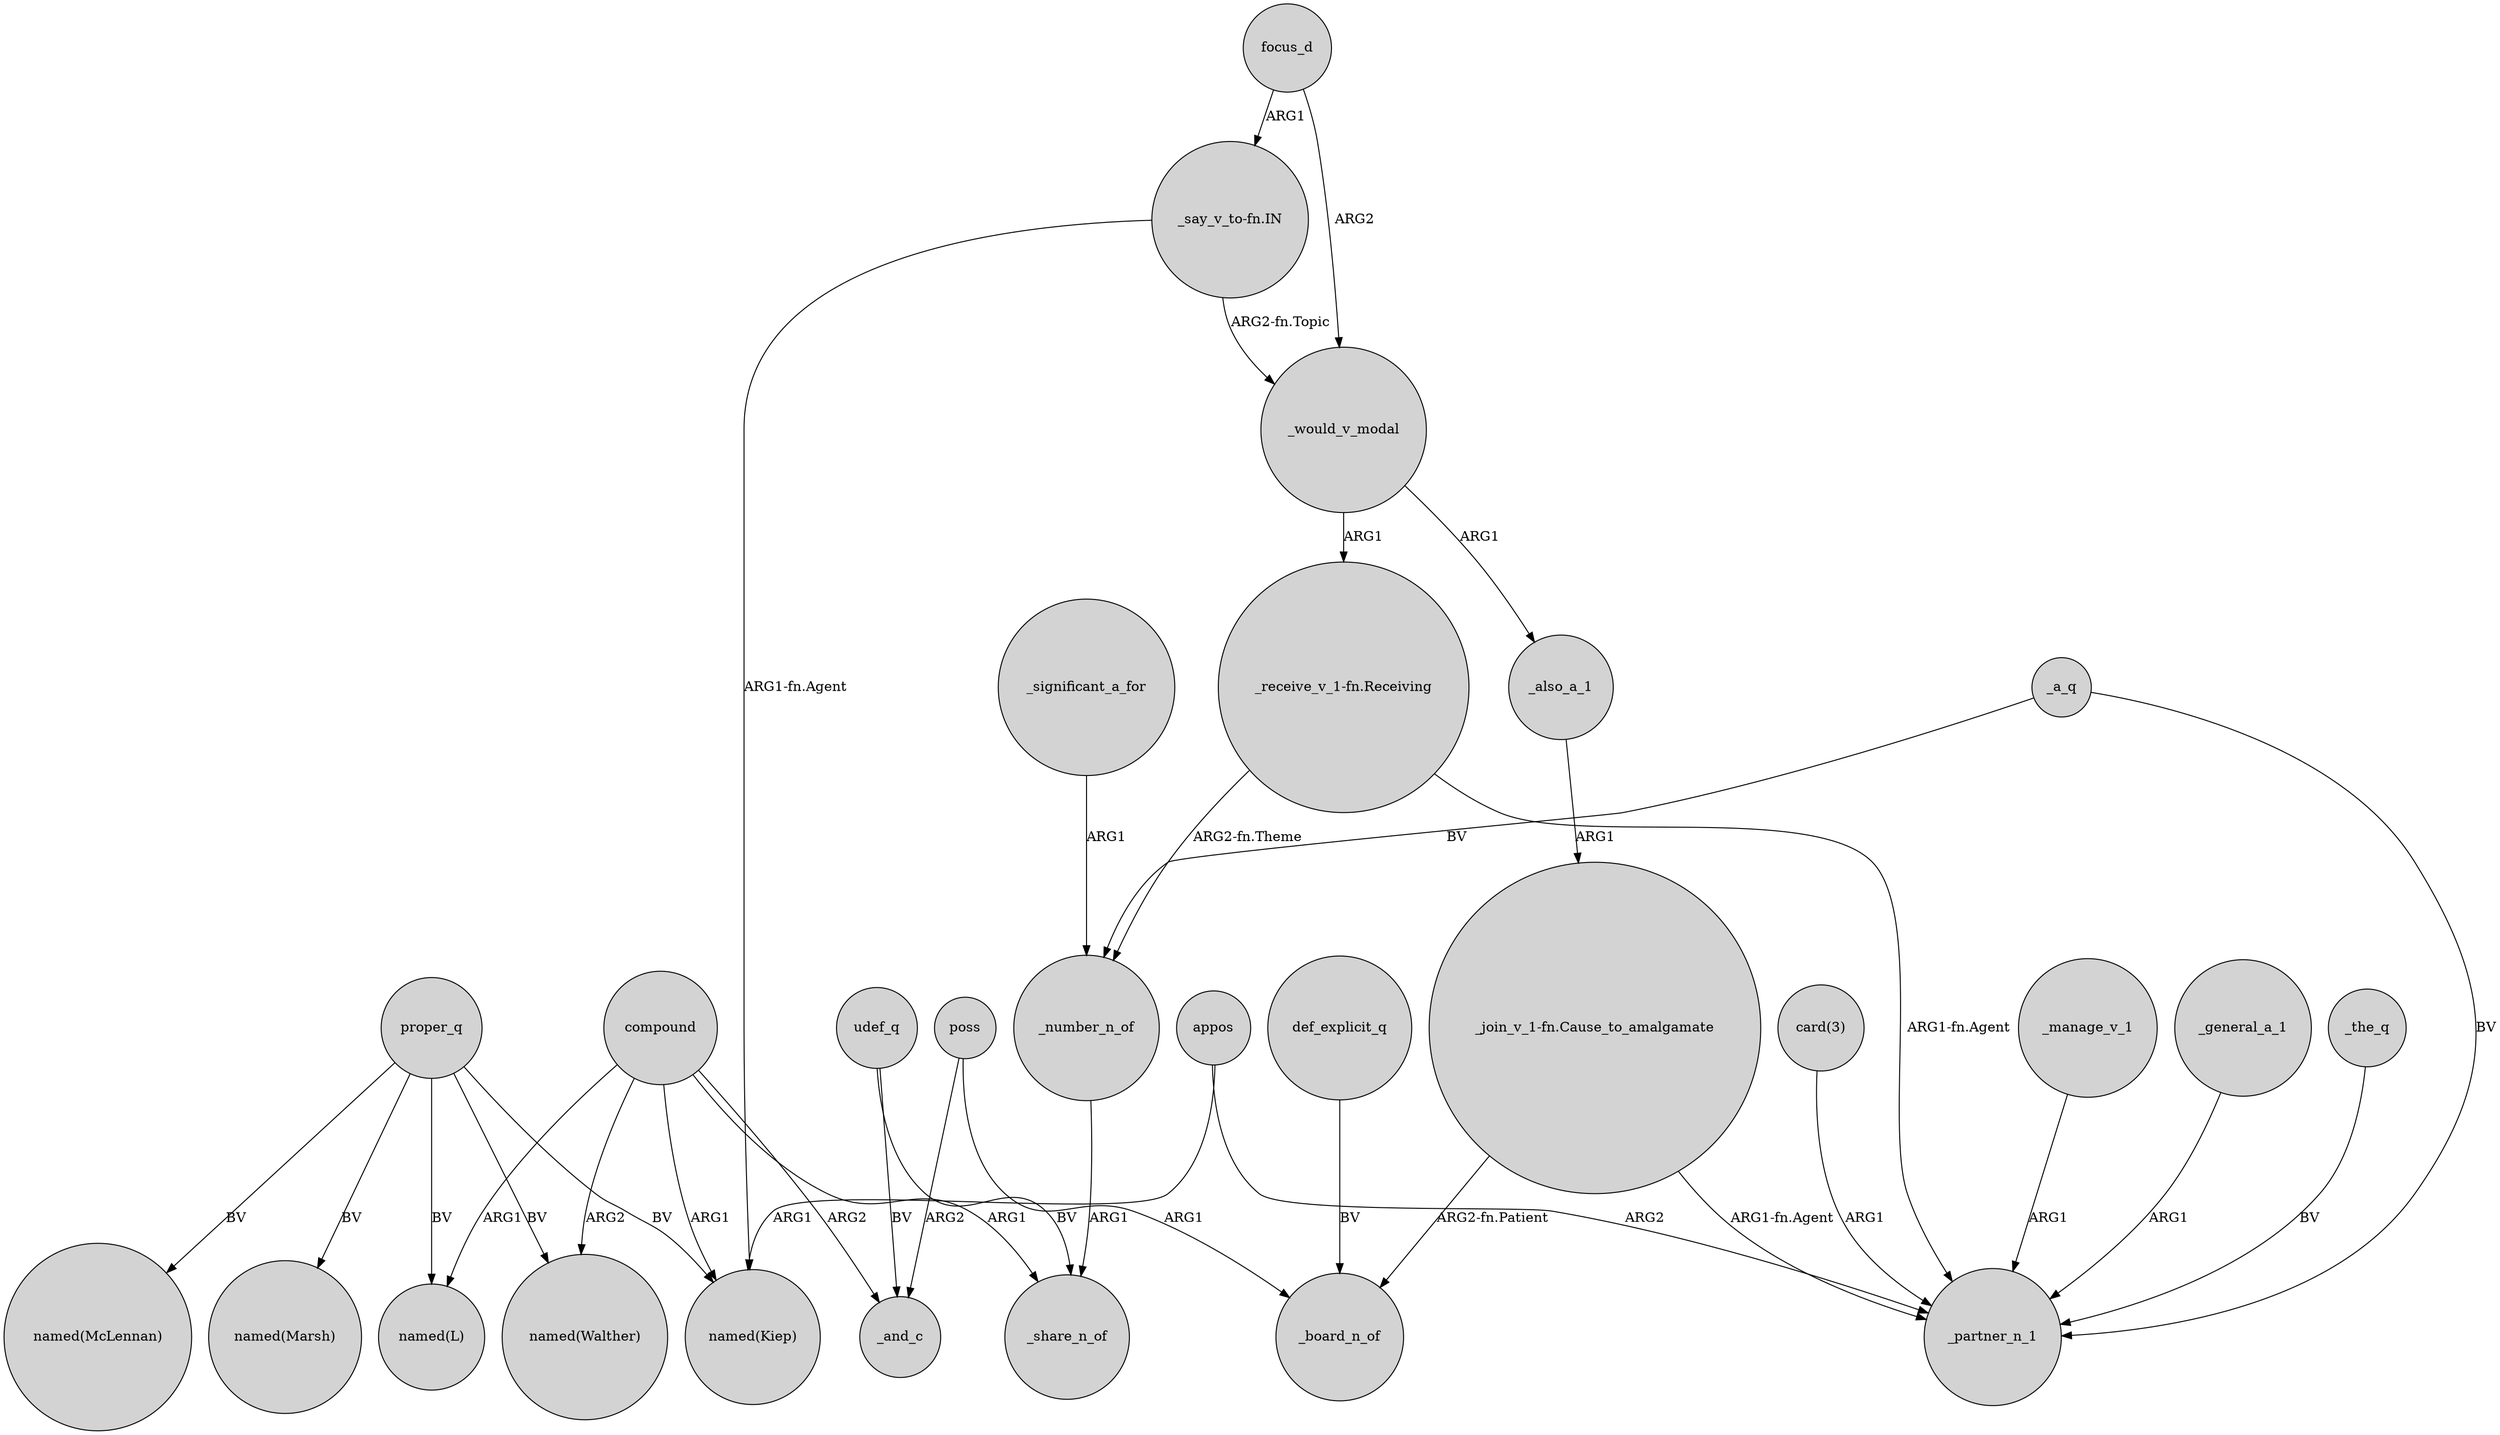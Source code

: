 digraph {
	node [shape=circle style=filled]
	"_say_v_to-fn.IN" -> _would_v_modal [label="ARG2-fn.Topic"]
	compound -> "named(Kiep)" [label=ARG1]
	focus_d -> _would_v_modal [label=ARG2]
	poss -> _and_c [label=ARG2]
	proper_q -> "named(L)" [label=BV]
	_a_q -> _number_n_of [label=BV]
	"_receive_v_1-fn.Receiving" -> _partner_n_1 [label="ARG1-fn.Agent"]
	appos -> _partner_n_1 [label=ARG2]
	_also_a_1 -> "_join_v_1-fn.Cause_to_amalgamate" [label=ARG1]
	_a_q -> _partner_n_1 [label=BV]
	"_join_v_1-fn.Cause_to_amalgamate" -> _partner_n_1 [label="ARG1-fn.Agent"]
	"_join_v_1-fn.Cause_to_amalgamate" -> _board_n_of [label="ARG2-fn.Patient"]
	def_explicit_q -> _board_n_of [label=BV]
	poss -> _board_n_of [label=ARG1]
	_manage_v_1 -> _partner_n_1 [label=ARG1]
	proper_q -> "named(Walther)" [label=BV]
	compound -> "named(L)" [label=ARG1]
	_would_v_modal -> _also_a_1 [label=ARG1]
	compound -> "named(Walther)" [label=ARG2]
	_would_v_modal -> "_receive_v_1-fn.Receiving" [label=ARG1]
	proper_q -> "named(Kiep)" [label=BV]
	_general_a_1 -> _partner_n_1 [label=ARG1]
	compound -> _and_c [label=ARG2]
	"_receive_v_1-fn.Receiving" -> _number_n_of [label="ARG2-fn.Theme"]
	proper_q -> "named(McLennan)" [label=BV]
	_the_q -> _partner_n_1 [label=BV]
	appos -> "named(Kiep)" [label=ARG1]
	compound -> _share_n_of [label=ARG1]
	udef_q -> _share_n_of [label=BV]
	"_say_v_to-fn.IN" -> "named(Kiep)" [label="ARG1-fn.Agent"]
	_significant_a_for -> _number_n_of [label=ARG1]
	"card(3)" -> _partner_n_1 [label=ARG1]
	proper_q -> "named(Marsh)" [label=BV]
	udef_q -> _and_c [label=BV]
	_number_n_of -> _share_n_of [label=ARG1]
	focus_d -> "_say_v_to-fn.IN" [label=ARG1]
}
